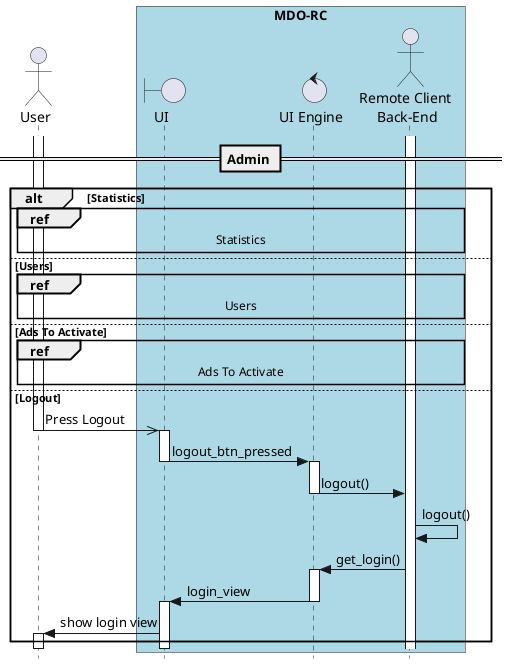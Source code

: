   @startuml
  ' ---------- SETUP ----------------
  ' strict uml style and hide footboxes
  skinparam style strictuml
  hide footbox
  ' for anchors and duration this may be required (uncomment)
  ' !pragma teoz true

  ' ---------- Declaring participants
  ' participant Participant as Foo
  
  actor User
  box "MDO-RC" #LightBlue
  boundary "UI" as UI
  control "UI Engine" as UIE
  actor "Remote Client \nBack-End" as RC
  endbox
  box "MDO-RS" #f9db8f
  'actor "Remote Server" as RS
  'database "Brands DB" as BrandDB
  endbox
  ' entity      Entity      as Foo4
  ' database    Database    as Foo5
  ' collections Collections as Foo6
  ' queue       Queue       as Foo7

  ' async message
  ' == Application start ==
  ' activate User
  ' User ->> UI: starts app 
  ' deactivate User
  ' activate UI
  ' UI -> User: Show Login view
  ' deactivate UI
''
  == Admin ==
  activate RC
  alt Statistics
   ref over User, UI, UIE, RC: Statistics
  else  Users
   ref over User, UI, UIE, RC: Users
  else Ads To Activate
   ref over User, UI, UIE, RC: Ads To Activate 
  else Logout
   activate User
   User ->> UI : Press Logout
   deactivate User
   activate UI
   UI -> UIE : logout_btn_pressed
   deactivate UI
   activate UIE
   UIE -> RC : logout()
   deactivate UIE
   RC -> RC : logout()
   RC -> UIE : get_login()
   activate UIE
   UIE -> UI : login_view
   deactivate UIE
   activate UI
   UI -> User : show login view
   activate User
 end
''
  deactivate User
  activate UI
  deactivate UI
  activate UIE
@enduml
